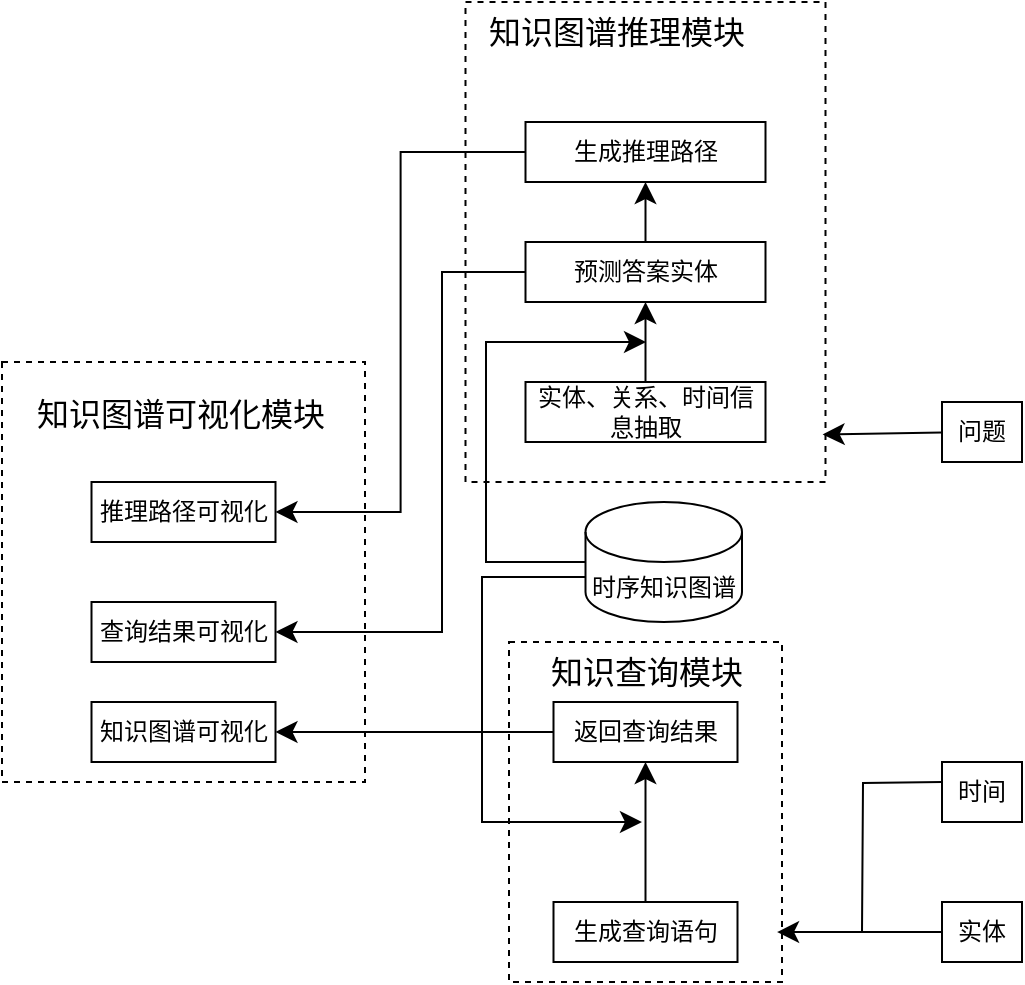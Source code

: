 <mxfile version="26.1.1">
  <diagram name="第 1 页" id="wHzBXlku00ZtSIDsFbDa">
    <mxGraphModel dx="1201" dy="1003" grid="1" gridSize="10" guides="1" tooltips="1" connect="1" arrows="1" fold="1" page="0" pageScale="1" pageWidth="827" pageHeight="1169" math="0" shadow="0">
      <root>
        <mxCell id="0" />
        <mxCell id="1" parent="0" />
        <mxCell id="oWhIIgTF0E4kg4fIcXJA-7" value="" style="rounded=0;whiteSpace=wrap;html=1;dashed=1;" vertex="1" parent="1">
          <mxGeometry x="211.75" y="-30" width="180" height="240" as="geometry" />
        </mxCell>
        <mxCell id="oWhIIgTF0E4kg4fIcXJA-45" style="edgeStyle=orthogonalEdgeStyle;shape=connector;rounded=0;orthogonalLoop=1;jettySize=auto;html=1;strokeColor=default;align=center;verticalAlign=middle;fontFamily=Helvetica;fontSize=12;fontColor=default;labelBackgroundColor=default;startSize=8;endArrow=classic;endSize=8;" edge="1" parent="1" source="oWhIIgTF0E4kg4fIcXJA-1">
          <mxGeometry relative="1" as="geometry">
            <mxPoint x="302" y="140" as="targetPoint" />
            <Array as="points">
              <mxPoint x="222" y="250" />
              <mxPoint x="222" y="140" />
              <mxPoint x="242" y="140" />
            </Array>
          </mxGeometry>
        </mxCell>
        <mxCell id="oWhIIgTF0E4kg4fIcXJA-1" value="时序知识图谱" style="shape=cylinder3;whiteSpace=wrap;html=1;boundedLbl=1;backgroundOutline=1;size=15;" vertex="1" parent="1">
          <mxGeometry x="271.75" y="220" width="78.25" height="60" as="geometry" />
        </mxCell>
        <mxCell id="oWhIIgTF0E4kg4fIcXJA-2" value="" style="rounded=0;whiteSpace=wrap;html=1;dashed=1;" vertex="1" parent="1">
          <mxGeometry x="-20" y="150" width="181.5" height="210" as="geometry" />
        </mxCell>
        <mxCell id="oWhIIgTF0E4kg4fIcXJA-4" value="知识图谱可视化模块" style="text;html=1;align=center;verticalAlign=middle;resizable=0;points=[];autosize=1;strokeColor=none;fillColor=none;fontSize=16;" vertex="1" parent="1">
          <mxGeometry x="-12" y="160" width="162" height="31" as="geometry" />
        </mxCell>
        <mxCell id="oWhIIgTF0E4kg4fIcXJA-5" value="" style="rounded=0;whiteSpace=wrap;html=1;dashed=1;" vertex="1" parent="1">
          <mxGeometry x="233.5" y="290" width="136.5" height="170" as="geometry" />
        </mxCell>
        <mxCell id="oWhIIgTF0E4kg4fIcXJA-10" value="知识图谱推理模块" style="text;html=1;align=center;verticalAlign=middle;resizable=0;points=[];autosize=1;strokeColor=none;fillColor=none;fontSize=16;" vertex="1" parent="1">
          <mxGeometry x="211.75" y="-30" width="150" height="30" as="geometry" />
        </mxCell>
        <mxCell id="oWhIIgTF0E4kg4fIcXJA-11" value="知识查询模块" style="text;html=1;align=center;verticalAlign=middle;resizable=0;points=[];autosize=1;strokeColor=none;fillColor=none;fontSize=16;" vertex="1" parent="1">
          <mxGeometry x="241.75" y="290" width="120" height="30" as="geometry" />
        </mxCell>
        <mxCell id="oWhIIgTF0E4kg4fIcXJA-38" style="edgeStyle=none;curved=1;rounded=0;orthogonalLoop=1;jettySize=auto;html=1;entryX=0.5;entryY=1;entryDx=0;entryDy=0;fontSize=12;startSize=8;endSize=8;" edge="1" parent="1" source="oWhIIgTF0E4kg4fIcXJA-13" target="oWhIIgTF0E4kg4fIcXJA-22">
          <mxGeometry relative="1" as="geometry" />
        </mxCell>
        <mxCell id="oWhIIgTF0E4kg4fIcXJA-13" value="生成查询语句" style="rounded=0;whiteSpace=wrap;html=1;" vertex="1" parent="1">
          <mxGeometry x="255.75" y="420" width="92" height="30" as="geometry" />
        </mxCell>
        <mxCell id="oWhIIgTF0E4kg4fIcXJA-36" style="edgeStyle=none;curved=1;rounded=0;orthogonalLoop=1;jettySize=auto;html=1;entryX=0.5;entryY=1;entryDx=0;entryDy=0;fontSize=12;startSize=8;endSize=8;" edge="1" parent="1" source="oWhIIgTF0E4kg4fIcXJA-14" target="oWhIIgTF0E4kg4fIcXJA-16">
          <mxGeometry relative="1" as="geometry" />
        </mxCell>
        <mxCell id="oWhIIgTF0E4kg4fIcXJA-14" value="实体、关系、时间信息抽取" style="rounded=0;whiteSpace=wrap;html=1;" vertex="1" parent="1">
          <mxGeometry x="241.75" y="160" width="120" height="30" as="geometry" />
        </mxCell>
        <mxCell id="oWhIIgTF0E4kg4fIcXJA-37" style="edgeStyle=none;curved=1;rounded=0;orthogonalLoop=1;jettySize=auto;html=1;entryX=0.5;entryY=1;entryDx=0;entryDy=0;fontSize=12;startSize=8;endSize=8;" edge="1" parent="1" source="oWhIIgTF0E4kg4fIcXJA-16" target="oWhIIgTF0E4kg4fIcXJA-17">
          <mxGeometry relative="1" as="geometry" />
        </mxCell>
        <mxCell id="oWhIIgTF0E4kg4fIcXJA-44" style="edgeStyle=orthogonalEdgeStyle;shape=connector;rounded=0;orthogonalLoop=1;jettySize=auto;html=1;entryX=1;entryY=0.5;entryDx=0;entryDy=0;strokeColor=default;align=center;verticalAlign=middle;fontFamily=Helvetica;fontSize=12;fontColor=default;labelBackgroundColor=default;startSize=8;endArrow=classic;endSize=8;" edge="1" parent="1" source="oWhIIgTF0E4kg4fIcXJA-16" target="oWhIIgTF0E4kg4fIcXJA-23">
          <mxGeometry relative="1" as="geometry">
            <Array as="points">
              <mxPoint x="200" y="105" />
              <mxPoint x="200" y="285" />
            </Array>
          </mxGeometry>
        </mxCell>
        <mxCell id="oWhIIgTF0E4kg4fIcXJA-16" value="预测答案实体" style="rounded=0;whiteSpace=wrap;html=1;" vertex="1" parent="1">
          <mxGeometry x="241.75" y="90" width="120" height="30" as="geometry" />
        </mxCell>
        <mxCell id="oWhIIgTF0E4kg4fIcXJA-39" style="edgeStyle=orthogonalEdgeStyle;rounded=0;orthogonalLoop=1;jettySize=auto;html=1;entryX=1;entryY=0.5;entryDx=0;entryDy=0;fontSize=12;startSize=8;endSize=8;" edge="1" parent="1" source="oWhIIgTF0E4kg4fIcXJA-17" target="oWhIIgTF0E4kg4fIcXJA-24">
          <mxGeometry relative="1" as="geometry" />
        </mxCell>
        <mxCell id="oWhIIgTF0E4kg4fIcXJA-17" value="生成推理路径" style="rounded=0;whiteSpace=wrap;html=1;" vertex="1" parent="1">
          <mxGeometry x="241.75" y="30" width="120" height="30" as="geometry" />
        </mxCell>
        <mxCell id="oWhIIgTF0E4kg4fIcXJA-43" style="edgeStyle=orthogonalEdgeStyle;shape=connector;rounded=0;orthogonalLoop=1;jettySize=auto;html=1;entryX=1;entryY=0.5;entryDx=0;entryDy=0;strokeColor=default;align=center;verticalAlign=middle;fontFamily=Helvetica;fontSize=12;fontColor=default;labelBackgroundColor=default;startSize=8;endArrow=classic;endSize=8;" edge="1" parent="1" source="oWhIIgTF0E4kg4fIcXJA-22" target="oWhIIgTF0E4kg4fIcXJA-25">
          <mxGeometry relative="1" as="geometry" />
        </mxCell>
        <mxCell id="oWhIIgTF0E4kg4fIcXJA-22" value="返回查询结果" style="rounded=0;whiteSpace=wrap;html=1;" vertex="1" parent="1">
          <mxGeometry x="255.75" y="320" width="92" height="30" as="geometry" />
        </mxCell>
        <mxCell id="oWhIIgTF0E4kg4fIcXJA-23" value="查询结果可视化" style="rounded=0;whiteSpace=wrap;html=1;" vertex="1" parent="1">
          <mxGeometry x="24.75" y="270" width="92" height="30" as="geometry" />
        </mxCell>
        <mxCell id="oWhIIgTF0E4kg4fIcXJA-24" value="推理路径可视化" style="rounded=0;whiteSpace=wrap;html=1;" vertex="1" parent="1">
          <mxGeometry x="24.75" y="210" width="92" height="30" as="geometry" />
        </mxCell>
        <mxCell id="oWhIIgTF0E4kg4fIcXJA-25" value="知识图谱可视化" style="rounded=0;whiteSpace=wrap;html=1;" vertex="1" parent="1">
          <mxGeometry x="24.75" y="320" width="92" height="30" as="geometry" />
        </mxCell>
        <mxCell id="oWhIIgTF0E4kg4fIcXJA-28" value="时间" style="rounded=0;whiteSpace=wrap;html=1;" vertex="1" parent="1">
          <mxGeometry x="450" y="350" width="40" height="30" as="geometry" />
        </mxCell>
        <mxCell id="oWhIIgTF0E4kg4fIcXJA-29" value="问题" style="rounded=0;whiteSpace=wrap;html=1;" vertex="1" parent="1">
          <mxGeometry x="450" y="170" width="40" height="30" as="geometry" />
        </mxCell>
        <mxCell id="oWhIIgTF0E4kg4fIcXJA-32" style="edgeStyle=orthogonalEdgeStyle;rounded=0;orthogonalLoop=1;jettySize=auto;html=1;fontSize=12;startSize=8;endSize=8;endArrow=none;startFill=0;" edge="1" parent="1">
          <mxGeometry relative="1" as="geometry">
            <mxPoint x="450" y="360" as="sourcePoint" />
            <mxPoint x="410" y="435" as="targetPoint" />
          </mxGeometry>
        </mxCell>
        <mxCell id="oWhIIgTF0E4kg4fIcXJA-33" style="edgeStyle=none;curved=1;rounded=0;orthogonalLoop=1;jettySize=auto;html=1;entryX=0.982;entryY=0.853;entryDx=0;entryDy=0;entryPerimeter=0;fontSize=12;startSize=8;endSize=8;" edge="1" parent="1" target="oWhIIgTF0E4kg4fIcXJA-5">
          <mxGeometry relative="1" as="geometry">
            <mxPoint x="455" y="435.001" as="sourcePoint" />
          </mxGeometry>
        </mxCell>
        <mxCell id="oWhIIgTF0E4kg4fIcXJA-34" value="实体" style="rounded=0;whiteSpace=wrap;html=1;" vertex="1" parent="1">
          <mxGeometry x="450" y="420" width="40" height="30" as="geometry" />
        </mxCell>
        <mxCell id="oWhIIgTF0E4kg4fIcXJA-35" style="edgeStyle=none;curved=1;rounded=0;orthogonalLoop=1;jettySize=auto;html=1;entryX=0.992;entryY=0.901;entryDx=0;entryDy=0;entryPerimeter=0;fontSize=12;startSize=8;endSize=8;" edge="1" parent="1" source="oWhIIgTF0E4kg4fIcXJA-29" target="oWhIIgTF0E4kg4fIcXJA-7">
          <mxGeometry relative="1" as="geometry" />
        </mxCell>
        <mxCell id="oWhIIgTF0E4kg4fIcXJA-48" style="edgeStyle=orthogonalEdgeStyle;shape=connector;rounded=0;orthogonalLoop=1;jettySize=auto;html=1;strokeColor=default;align=center;verticalAlign=middle;fontFamily=Helvetica;fontSize=12;fontColor=default;labelBackgroundColor=default;startSize=8;endArrow=classic;endSize=8;" edge="1" parent="1">
          <mxGeometry relative="1" as="geometry">
            <mxPoint x="271.97" y="257.5" as="sourcePoint" />
            <mxPoint x="299.97" y="380" as="targetPoint" />
            <Array as="points">
              <mxPoint x="220" y="257.5" />
              <mxPoint x="220" y="379.5" />
            </Array>
          </mxGeometry>
        </mxCell>
      </root>
    </mxGraphModel>
  </diagram>
</mxfile>
